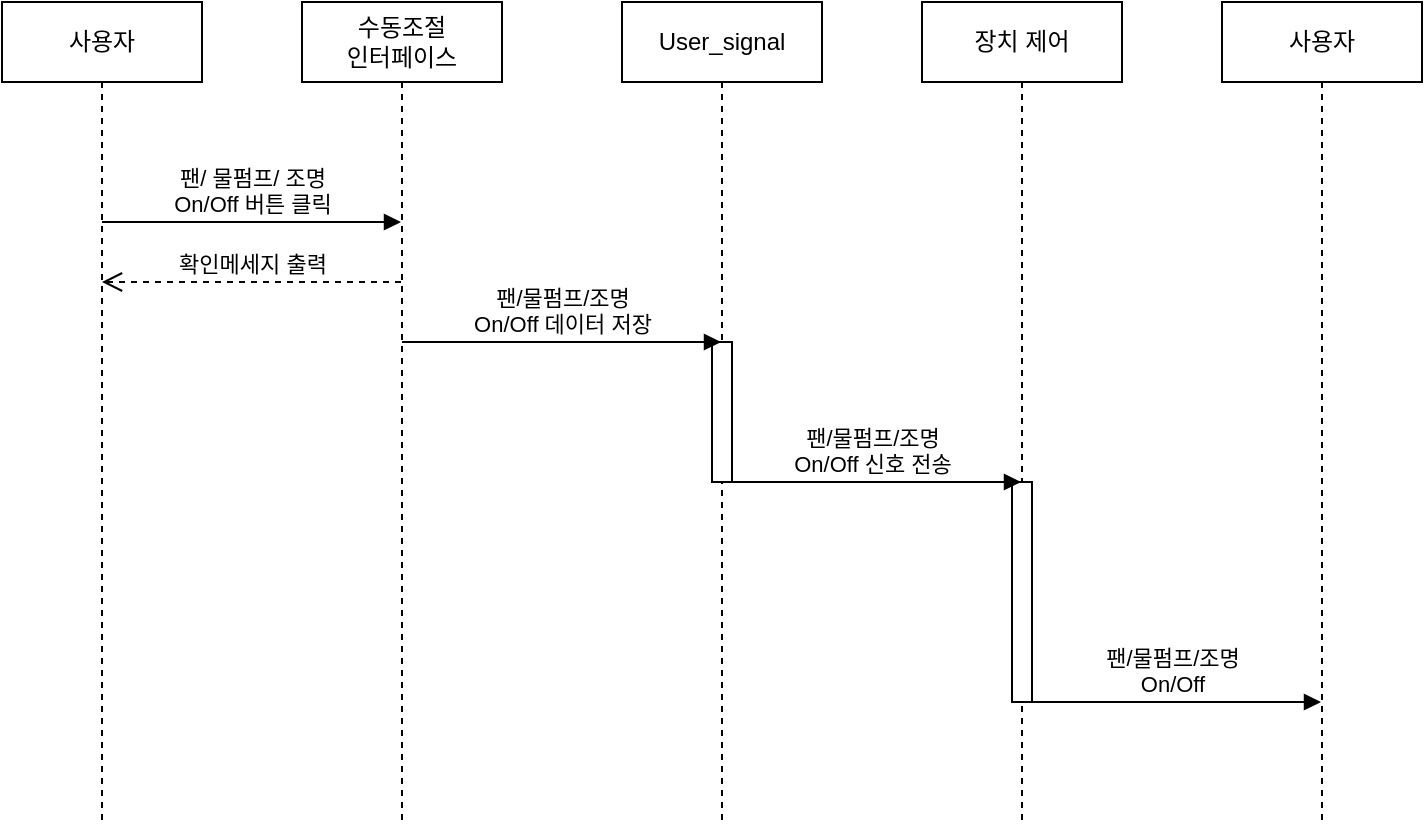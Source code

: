<mxfile version="20.5.3" type="github">
  <diagram id="QDg-Uc9_VLPLqPZ0KN7H" name="페이지-1">
    <mxGraphModel dx="1038" dy="513" grid="1" gridSize="10" guides="1" tooltips="1" connect="1" arrows="1" fold="1" page="1" pageScale="1" pageWidth="3300" pageHeight="4681" math="0" shadow="0">
      <root>
        <mxCell id="0" />
        <mxCell id="1" parent="0" />
        <mxCell id="m533QYnePMexXK54dJPi-1" value="사용자" style="shape=umlLifeline;perimeter=lifelinePerimeter;whiteSpace=wrap;html=1;container=1;collapsible=0;recursiveResize=0;outlineConnect=0;" vertex="1" parent="1">
          <mxGeometry x="140" y="30" width="100" height="410" as="geometry" />
        </mxCell>
        <mxCell id="m533QYnePMexXK54dJPi-2" value="수동조절&lt;br&gt;&amp;nbsp;인터페이스&lt;span style=&quot;white-space: pre;&quot;&gt;	&lt;/span&gt;" style="shape=umlLifeline;perimeter=lifelinePerimeter;whiteSpace=wrap;html=1;container=1;collapsible=0;recursiveResize=0;outlineConnect=0;" vertex="1" parent="1">
          <mxGeometry x="290" y="30" width="100" height="410" as="geometry" />
        </mxCell>
        <mxCell id="m533QYnePMexXK54dJPi-3" value="User_signal" style="shape=umlLifeline;perimeter=lifelinePerimeter;whiteSpace=wrap;html=1;container=1;collapsible=0;recursiveResize=0;outlineConnect=0;" vertex="1" parent="1">
          <mxGeometry x="450" y="30" width="100" height="410" as="geometry" />
        </mxCell>
        <mxCell id="m533QYnePMexXK54dJPi-9" value="" style="html=1;points=[];perimeter=orthogonalPerimeter;" vertex="1" parent="m533QYnePMexXK54dJPi-3">
          <mxGeometry x="45" y="170" width="10" height="70" as="geometry" />
        </mxCell>
        <mxCell id="m533QYnePMexXK54dJPi-4" value="장치 제어" style="shape=umlLifeline;perimeter=lifelinePerimeter;whiteSpace=wrap;html=1;container=1;collapsible=0;recursiveResize=0;outlineConnect=0;" vertex="1" parent="1">
          <mxGeometry x="600" y="30" width="100" height="410" as="geometry" />
        </mxCell>
        <mxCell id="m533QYnePMexXK54dJPi-11" value="" style="html=1;points=[];perimeter=orthogonalPerimeter;" vertex="1" parent="m533QYnePMexXK54dJPi-4">
          <mxGeometry x="45" y="240" width="10" height="110" as="geometry" />
        </mxCell>
        <mxCell id="m533QYnePMexXK54dJPi-5" value="사용자" style="shape=umlLifeline;perimeter=lifelinePerimeter;whiteSpace=wrap;html=1;container=1;collapsible=0;recursiveResize=0;outlineConnect=0;" vertex="1" parent="1">
          <mxGeometry x="750" y="30" width="100" height="410" as="geometry" />
        </mxCell>
        <mxCell id="m533QYnePMexXK54dJPi-6" value="팬/ 물펌프/ 조명&lt;br&gt;On/Off 버튼 클릭" style="html=1;verticalAlign=bottom;endArrow=block;rounded=0;" edge="1" parent="1" source="m533QYnePMexXK54dJPi-1" target="m533QYnePMexXK54dJPi-2">
          <mxGeometry width="80" relative="1" as="geometry">
            <mxPoint x="490" y="260" as="sourcePoint" />
            <mxPoint x="570" y="260" as="targetPoint" />
            <Array as="points">
              <mxPoint x="260" y="140" />
            </Array>
          </mxGeometry>
        </mxCell>
        <mxCell id="m533QYnePMexXK54dJPi-7" value="확인메세지 출력" style="html=1;verticalAlign=bottom;endArrow=open;dashed=1;endSize=8;rounded=0;" edge="1" parent="1" source="m533QYnePMexXK54dJPi-2" target="m533QYnePMexXK54dJPi-1">
          <mxGeometry relative="1" as="geometry">
            <mxPoint x="570" y="260" as="sourcePoint" />
            <mxPoint x="490" y="260" as="targetPoint" />
            <Array as="points">
              <mxPoint x="270" y="170" />
            </Array>
          </mxGeometry>
        </mxCell>
        <mxCell id="m533QYnePMexXK54dJPi-8" value="팬/물펌프/조명&lt;br&gt;On/Off 데이터 저장" style="html=1;verticalAlign=bottom;endArrow=block;rounded=0;" edge="1" parent="1" source="m533QYnePMexXK54dJPi-2" target="m533QYnePMexXK54dJPi-3">
          <mxGeometry width="80" relative="1" as="geometry">
            <mxPoint x="199.5" y="150" as="sourcePoint" />
            <mxPoint x="349.5" y="150" as="targetPoint" />
            <Array as="points">
              <mxPoint x="420" y="200" />
            </Array>
          </mxGeometry>
        </mxCell>
        <mxCell id="m533QYnePMexXK54dJPi-10" value="팬/물펌프/조명&lt;br&gt;On/Off 신호 전송" style="html=1;verticalAlign=bottom;endArrow=block;rounded=0;" edge="1" parent="1" source="m533QYnePMexXK54dJPi-3" target="m533QYnePMexXK54dJPi-4">
          <mxGeometry width="80" relative="1" as="geometry">
            <mxPoint x="500" y="310" as="sourcePoint" />
            <mxPoint x="660" y="310" as="targetPoint" />
            <Array as="points">
              <mxPoint x="580" y="270" />
            </Array>
          </mxGeometry>
        </mxCell>
        <mxCell id="m533QYnePMexXK54dJPi-12" value="팬/물펌프/조명&lt;br&gt;On/Off" style="html=1;verticalAlign=bottom;endArrow=block;rounded=0;" edge="1" parent="1" source="m533QYnePMexXK54dJPi-4" target="m533QYnePMexXK54dJPi-5">
          <mxGeometry width="80" relative="1" as="geometry">
            <mxPoint x="650" y="410" as="sourcePoint" />
            <mxPoint x="800" y="410" as="targetPoint" />
            <Array as="points">
              <mxPoint x="731" y="380" />
            </Array>
          </mxGeometry>
        </mxCell>
      </root>
    </mxGraphModel>
  </diagram>
</mxfile>
